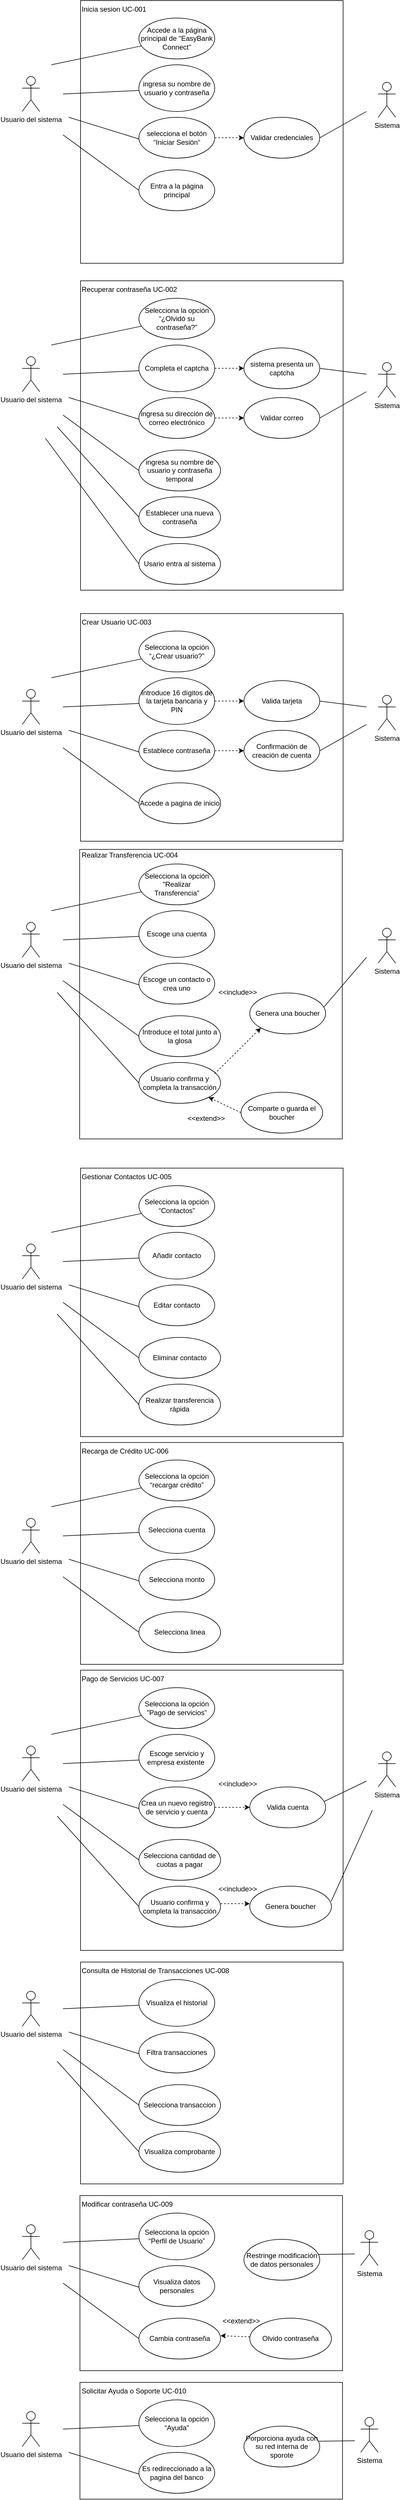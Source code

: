 <mxfile version="22.1.8" type="github">
  <diagram name="Página-1" id="gGJQhlzUZRJhvLzHdn19">
    <mxGraphModel dx="1195" dy="764" grid="1" gridSize="10" guides="1" tooltips="1" connect="1" arrows="1" fold="1" page="1" pageScale="1" pageWidth="827" pageHeight="1169" math="0" shadow="0">
      <root>
        <mxCell id="0" />
        <mxCell id="1" parent="0" />
        <mxCell id="Xmn437RvW-CCdH2j-r-6-222" value="" style="rounded=0;whiteSpace=wrap;html=1;fillColor=none;" vertex="1" parent="1">
          <mxGeometry x="188.5" y="1494" width="450" height="496" as="geometry" />
        </mxCell>
        <mxCell id="Xmn437RvW-CCdH2j-r-6-197" value="" style="rounded=0;whiteSpace=wrap;html=1;fillColor=none;" vertex="1" parent="1">
          <mxGeometry x="189" y="3800" width="450" height="300" as="geometry" />
        </mxCell>
        <mxCell id="Xmn437RvW-CCdH2j-r-6-56" value="" style="rounded=0;whiteSpace=wrap;html=1;fillColor=none;" vertex="1" parent="1">
          <mxGeometry x="190" y="520" width="450" height="530" as="geometry" />
        </mxCell>
        <mxCell id="Xmn437RvW-CCdH2j-r-6-1" value="Usuario del sistema" style="shape=umlActor;verticalLabelPosition=bottom;verticalAlign=top;html=1;outlineConnect=0;" vertex="1" parent="1">
          <mxGeometry x="90" y="170" width="30" height="60" as="geometry" />
        </mxCell>
        <mxCell id="Xmn437RvW-CCdH2j-r-6-2" value="" style="whiteSpace=wrap;html=1;aspect=fixed;fillColor=none;" vertex="1" parent="1">
          <mxGeometry x="190" y="40" width="450" height="450" as="geometry" />
        </mxCell>
        <mxCell id="Xmn437RvW-CCdH2j-r-6-3" value="&lt;div align=&quot;left&quot;&gt;Inicia sesion UC-001&lt;/div&gt;" style="text;html=1;strokeColor=none;fillColor=none;align=left;verticalAlign=middle;whiteSpace=wrap;rounded=0;" vertex="1" parent="1">
          <mxGeometry x="190" y="40" width="150" height="30" as="geometry" />
        </mxCell>
        <mxCell id="Xmn437RvW-CCdH2j-r-6-15" style="rounded=0;orthogonalLoop=1;jettySize=auto;html=1;endArrow=none;endFill=0;" edge="1" parent="1" source="Xmn437RvW-CCdH2j-r-6-6">
          <mxGeometry relative="1" as="geometry">
            <mxPoint x="140" y="150" as="targetPoint" />
          </mxGeometry>
        </mxCell>
        <mxCell id="Xmn437RvW-CCdH2j-r-6-6" value="Accede a la página principal de &quot;EasyBank Connect&quot;" style="ellipse;whiteSpace=wrap;html=1;" vertex="1" parent="1">
          <mxGeometry x="290" y="70" width="130" height="70" as="geometry" />
        </mxCell>
        <mxCell id="Xmn437RvW-CCdH2j-r-6-7" value="ingresa su nombre de usuario y contraseña" style="ellipse;whiteSpace=wrap;html=1;" vertex="1" parent="1">
          <mxGeometry x="290" y="150" width="130" height="80" as="geometry" />
        </mxCell>
        <mxCell id="Xmn437RvW-CCdH2j-r-6-18" style="edgeStyle=orthogonalEdgeStyle;rounded=0;orthogonalLoop=1;jettySize=auto;html=1;entryX=0;entryY=0.5;entryDx=0;entryDy=0;dashed=1;" edge="1" parent="1" source="Xmn437RvW-CCdH2j-r-6-8" target="Xmn437RvW-CCdH2j-r-6-13">
          <mxGeometry relative="1" as="geometry" />
        </mxCell>
        <mxCell id="Xmn437RvW-CCdH2j-r-6-8" value="selecciona el botón “Iniciar Sesión”" style="ellipse;whiteSpace=wrap;html=1;" vertex="1" parent="1">
          <mxGeometry x="290" y="240" width="130" height="70" as="geometry" />
        </mxCell>
        <mxCell id="Xmn437RvW-CCdH2j-r-6-9" value="&lt;div&gt;Sistema&lt;/div&gt;" style="shape=umlActor;verticalLabelPosition=bottom;verticalAlign=top;html=1;outlineConnect=0;" vertex="1" parent="1">
          <mxGeometry x="700" y="180" width="30" height="60" as="geometry" />
        </mxCell>
        <mxCell id="Xmn437RvW-CCdH2j-r-6-19" style="rounded=0;orthogonalLoop=1;jettySize=auto;html=1;exitX=1;exitY=0.5;exitDx=0;exitDy=0;endArrow=none;endFill=0;" edge="1" parent="1" source="Xmn437RvW-CCdH2j-r-6-13">
          <mxGeometry relative="1" as="geometry">
            <mxPoint x="680" y="230" as="targetPoint" />
          </mxGeometry>
        </mxCell>
        <mxCell id="Xmn437RvW-CCdH2j-r-6-13" value="Validar credenciales" style="ellipse;whiteSpace=wrap;html=1;" vertex="1" parent="1">
          <mxGeometry x="470" y="240" width="130" height="70" as="geometry" />
        </mxCell>
        <mxCell id="Xmn437RvW-CCdH2j-r-6-14" value="Entra a la página principal" style="ellipse;whiteSpace=wrap;html=1;" vertex="1" parent="1">
          <mxGeometry x="290" y="330" width="130" height="70" as="geometry" />
        </mxCell>
        <mxCell id="Xmn437RvW-CCdH2j-r-6-16" style="rounded=0;orthogonalLoop=1;jettySize=auto;html=1;endArrow=none;endFill=0;" edge="1" parent="1">
          <mxGeometry relative="1" as="geometry">
            <mxPoint x="160" y="200" as="targetPoint" />
            <mxPoint x="290" y="194" as="sourcePoint" />
          </mxGeometry>
        </mxCell>
        <mxCell id="Xmn437RvW-CCdH2j-r-6-17" style="rounded=0;orthogonalLoop=1;jettySize=auto;html=1;endArrow=none;endFill=0;" edge="1" parent="1">
          <mxGeometry relative="1" as="geometry">
            <mxPoint x="170" y="240" as="targetPoint" />
            <mxPoint x="290" y="277" as="sourcePoint" />
          </mxGeometry>
        </mxCell>
        <mxCell id="Xmn437RvW-CCdH2j-r-6-20" style="rounded=0;orthogonalLoop=1;jettySize=auto;html=1;endArrow=none;endFill=0;exitX=0;exitY=0.5;exitDx=0;exitDy=0;" edge="1" parent="1" source="Xmn437RvW-CCdH2j-r-6-14">
          <mxGeometry relative="1" as="geometry">
            <mxPoint x="160" y="270" as="targetPoint" />
            <mxPoint x="300" y="287" as="sourcePoint" />
          </mxGeometry>
        </mxCell>
        <mxCell id="Xmn437RvW-CCdH2j-r-6-37" value="Usuario del sistema" style="shape=umlActor;verticalLabelPosition=bottom;verticalAlign=top;html=1;outlineConnect=0;" vertex="1" parent="1">
          <mxGeometry x="90" y="650" width="30" height="60" as="geometry" />
        </mxCell>
        <mxCell id="Xmn437RvW-CCdH2j-r-6-39" value="&lt;div align=&quot;left&quot;&gt;Recuperar contraseña UC-002&lt;/div&gt;" style="text;html=1;strokeColor=none;fillColor=none;align=left;verticalAlign=middle;whiteSpace=wrap;rounded=0;" vertex="1" parent="1">
          <mxGeometry x="190" y="520" width="260" height="30" as="geometry" />
        </mxCell>
        <mxCell id="Xmn437RvW-CCdH2j-r-6-40" style="rounded=0;orthogonalLoop=1;jettySize=auto;html=1;endArrow=none;endFill=0;" edge="1" parent="1" source="Xmn437RvW-CCdH2j-r-6-41">
          <mxGeometry relative="1" as="geometry">
            <mxPoint x="140" y="630" as="targetPoint" />
          </mxGeometry>
        </mxCell>
        <mxCell id="Xmn437RvW-CCdH2j-r-6-41" value="Selecciona la opción “¿Olvidó su contraseña?”" style="ellipse;whiteSpace=wrap;html=1;" vertex="1" parent="1">
          <mxGeometry x="290" y="550" width="130" height="70" as="geometry" />
        </mxCell>
        <mxCell id="Xmn437RvW-CCdH2j-r-6-42" value="Completa el captcha" style="ellipse;whiteSpace=wrap;html=1;" vertex="1" parent="1">
          <mxGeometry x="290" y="630" width="130" height="80" as="geometry" />
        </mxCell>
        <mxCell id="Xmn437RvW-CCdH2j-r-6-43" style="edgeStyle=orthogonalEdgeStyle;rounded=0;orthogonalLoop=1;jettySize=auto;html=1;entryX=0;entryY=0.5;entryDx=0;entryDy=0;dashed=1;" edge="1" parent="1" source="Xmn437RvW-CCdH2j-r-6-44" target="Xmn437RvW-CCdH2j-r-6-47">
          <mxGeometry relative="1" as="geometry" />
        </mxCell>
        <mxCell id="Xmn437RvW-CCdH2j-r-6-44" value="ingresa su dirección de correo electrónico" style="ellipse;whiteSpace=wrap;html=1;" vertex="1" parent="1">
          <mxGeometry x="290" y="720" width="130" height="70" as="geometry" />
        </mxCell>
        <mxCell id="Xmn437RvW-CCdH2j-r-6-45" value="&lt;div&gt;Sistema&lt;/div&gt;" style="shape=umlActor;verticalLabelPosition=bottom;verticalAlign=top;html=1;outlineConnect=0;" vertex="1" parent="1">
          <mxGeometry x="700" y="660" width="30" height="60" as="geometry" />
        </mxCell>
        <mxCell id="Xmn437RvW-CCdH2j-r-6-46" style="rounded=0;orthogonalLoop=1;jettySize=auto;html=1;exitX=1;exitY=0.5;exitDx=0;exitDy=0;endArrow=none;endFill=0;" edge="1" parent="1" source="Xmn437RvW-CCdH2j-r-6-47">
          <mxGeometry relative="1" as="geometry">
            <mxPoint x="680" y="710" as="targetPoint" />
          </mxGeometry>
        </mxCell>
        <mxCell id="Xmn437RvW-CCdH2j-r-6-47" value="Validar correo" style="ellipse;whiteSpace=wrap;html=1;" vertex="1" parent="1">
          <mxGeometry x="470" y="720" width="130" height="70" as="geometry" />
        </mxCell>
        <mxCell id="Xmn437RvW-CCdH2j-r-6-48" value=" ingresa su nombre de usuario y contraseña temporal" style="ellipse;whiteSpace=wrap;html=1;" vertex="1" parent="1">
          <mxGeometry x="290" y="810" width="140" height="70" as="geometry" />
        </mxCell>
        <mxCell id="Xmn437RvW-CCdH2j-r-6-49" style="rounded=0;orthogonalLoop=1;jettySize=auto;html=1;endArrow=none;endFill=0;" edge="1" parent="1">
          <mxGeometry relative="1" as="geometry">
            <mxPoint x="160" y="680" as="targetPoint" />
            <mxPoint x="290" y="674" as="sourcePoint" />
          </mxGeometry>
        </mxCell>
        <mxCell id="Xmn437RvW-CCdH2j-r-6-50" style="rounded=0;orthogonalLoop=1;jettySize=auto;html=1;endArrow=none;endFill=0;" edge="1" parent="1">
          <mxGeometry relative="1" as="geometry">
            <mxPoint x="170" y="720" as="targetPoint" />
            <mxPoint x="290" y="757" as="sourcePoint" />
          </mxGeometry>
        </mxCell>
        <mxCell id="Xmn437RvW-CCdH2j-r-6-51" style="rounded=0;orthogonalLoop=1;jettySize=auto;html=1;endArrow=none;endFill=0;exitX=0;exitY=0.5;exitDx=0;exitDy=0;" edge="1" parent="1" source="Xmn437RvW-CCdH2j-r-6-48">
          <mxGeometry relative="1" as="geometry">
            <mxPoint x="160" y="750" as="targetPoint" />
            <mxPoint x="300" y="767" as="sourcePoint" />
          </mxGeometry>
        </mxCell>
        <mxCell id="Xmn437RvW-CCdH2j-r-6-52" value="sistema presenta un captcha" style="ellipse;whiteSpace=wrap;html=1;" vertex="1" parent="1">
          <mxGeometry x="470" y="635" width="130" height="70" as="geometry" />
        </mxCell>
        <mxCell id="Xmn437RvW-CCdH2j-r-6-54" style="edgeStyle=orthogonalEdgeStyle;rounded=0;orthogonalLoop=1;jettySize=auto;html=1;entryX=0;entryY=0.5;entryDx=0;entryDy=0;dashed=1;" edge="1" parent="1">
          <mxGeometry relative="1" as="geometry">
            <mxPoint x="420" y="669.83" as="sourcePoint" />
            <mxPoint x="470" y="669.83" as="targetPoint" />
          </mxGeometry>
        </mxCell>
        <mxCell id="Xmn437RvW-CCdH2j-r-6-55" value="Establecer una nueva contraseña" style="ellipse;whiteSpace=wrap;html=1;" vertex="1" parent="1">
          <mxGeometry x="290" y="890" width="140" height="70" as="geometry" />
        </mxCell>
        <mxCell id="Xmn437RvW-CCdH2j-r-6-57" value="Usario entra al sistema" style="ellipse;whiteSpace=wrap;html=1;" vertex="1" parent="1">
          <mxGeometry x="290" y="970" width="140" height="70" as="geometry" />
        </mxCell>
        <mxCell id="Xmn437RvW-CCdH2j-r-6-58" style="rounded=0;orthogonalLoop=1;jettySize=auto;html=1;endArrow=none;endFill=0;exitX=0;exitY=0.5;exitDx=0;exitDy=0;" edge="1" parent="1">
          <mxGeometry relative="1" as="geometry">
            <mxPoint x="150" y="770" as="targetPoint" />
            <mxPoint x="290" y="925" as="sourcePoint" />
          </mxGeometry>
        </mxCell>
        <mxCell id="Xmn437RvW-CCdH2j-r-6-60" style="rounded=0;orthogonalLoop=1;jettySize=auto;html=1;endArrow=none;endFill=0;exitX=0;exitY=0.5;exitDx=0;exitDy=0;" edge="1" parent="1">
          <mxGeometry relative="1" as="geometry">
            <mxPoint x="130" y="790" as="targetPoint" />
            <mxPoint x="290" y="1005" as="sourcePoint" />
          </mxGeometry>
        </mxCell>
        <mxCell id="Xmn437RvW-CCdH2j-r-6-61" style="rounded=0;orthogonalLoop=1;jettySize=auto;html=1;exitX=1;exitY=0.5;exitDx=0;exitDy=0;endArrow=none;endFill=0;" edge="1" parent="1" source="Xmn437RvW-CCdH2j-r-6-52">
          <mxGeometry relative="1" as="geometry">
            <mxPoint x="680" y="680" as="targetPoint" />
            <mxPoint x="600" y="725" as="sourcePoint" />
          </mxGeometry>
        </mxCell>
        <mxCell id="Xmn437RvW-CCdH2j-r-6-62" value="" style="rounded=0;whiteSpace=wrap;html=1;fillColor=none;" vertex="1" parent="1">
          <mxGeometry x="190" y="1090" width="450" height="390" as="geometry" />
        </mxCell>
        <mxCell id="Xmn437RvW-CCdH2j-r-6-63" value="Usuario del sistema" style="shape=umlActor;verticalLabelPosition=bottom;verticalAlign=top;html=1;outlineConnect=0;" vertex="1" parent="1">
          <mxGeometry x="90" y="1220" width="30" height="60" as="geometry" />
        </mxCell>
        <mxCell id="Xmn437RvW-CCdH2j-r-6-64" value="&lt;div align=&quot;left&quot;&gt;Crear Usuario UC-003&lt;/div&gt;" style="text;html=1;strokeColor=none;fillColor=none;align=left;verticalAlign=middle;whiteSpace=wrap;rounded=0;" vertex="1" parent="1">
          <mxGeometry x="190" y="1090" width="260" height="30" as="geometry" />
        </mxCell>
        <mxCell id="Xmn437RvW-CCdH2j-r-6-65" style="rounded=0;orthogonalLoop=1;jettySize=auto;html=1;endArrow=none;endFill=0;" edge="1" source="Xmn437RvW-CCdH2j-r-6-66" parent="1">
          <mxGeometry relative="1" as="geometry">
            <mxPoint x="140" y="1200" as="targetPoint" />
          </mxGeometry>
        </mxCell>
        <mxCell id="Xmn437RvW-CCdH2j-r-6-66" value="Selecciona la opción “¿Crear usuario?”" style="ellipse;whiteSpace=wrap;html=1;" vertex="1" parent="1">
          <mxGeometry x="290" y="1120" width="130" height="70" as="geometry" />
        </mxCell>
        <mxCell id="Xmn437RvW-CCdH2j-r-6-67" value="&lt;div&gt;Introduce 16 dígitos de la tarjeta bancaria y PIN&lt;br&gt;&lt;/div&gt;" style="ellipse;whiteSpace=wrap;html=1;" vertex="1" parent="1">
          <mxGeometry x="290" y="1200" width="130" height="80" as="geometry" />
        </mxCell>
        <mxCell id="Xmn437RvW-CCdH2j-r-6-68" style="edgeStyle=orthogonalEdgeStyle;rounded=0;orthogonalLoop=1;jettySize=auto;html=1;entryX=0;entryY=0.5;entryDx=0;entryDy=0;dashed=1;" edge="1" source="Xmn437RvW-CCdH2j-r-6-69" target="Xmn437RvW-CCdH2j-r-6-72" parent="1">
          <mxGeometry relative="1" as="geometry" />
        </mxCell>
        <mxCell id="Xmn437RvW-CCdH2j-r-6-69" value="Establece contraseña" style="ellipse;whiteSpace=wrap;html=1;" vertex="1" parent="1">
          <mxGeometry x="290" y="1290" width="130" height="70" as="geometry" />
        </mxCell>
        <mxCell id="Xmn437RvW-CCdH2j-r-6-70" value="&lt;div&gt;Sistema&lt;/div&gt;" style="shape=umlActor;verticalLabelPosition=bottom;verticalAlign=top;html=1;outlineConnect=0;" vertex="1" parent="1">
          <mxGeometry x="700" y="1230" width="30" height="60" as="geometry" />
        </mxCell>
        <mxCell id="Xmn437RvW-CCdH2j-r-6-71" style="rounded=0;orthogonalLoop=1;jettySize=auto;html=1;exitX=1;exitY=0.5;exitDx=0;exitDy=0;endArrow=none;endFill=0;" edge="1" source="Xmn437RvW-CCdH2j-r-6-72" parent="1">
          <mxGeometry relative="1" as="geometry">
            <mxPoint x="680" y="1280" as="targetPoint" />
          </mxGeometry>
        </mxCell>
        <mxCell id="Xmn437RvW-CCdH2j-r-6-72" value="Confirmación de creación de cuenta" style="ellipse;whiteSpace=wrap;html=1;" vertex="1" parent="1">
          <mxGeometry x="470" y="1290" width="130" height="70" as="geometry" />
        </mxCell>
        <mxCell id="Xmn437RvW-CCdH2j-r-6-73" value="Accede a pagina de inicio" style="ellipse;whiteSpace=wrap;html=1;" vertex="1" parent="1">
          <mxGeometry x="290" y="1380" width="140" height="70" as="geometry" />
        </mxCell>
        <mxCell id="Xmn437RvW-CCdH2j-r-6-74" style="rounded=0;orthogonalLoop=1;jettySize=auto;html=1;endArrow=none;endFill=0;" edge="1" parent="1">
          <mxGeometry relative="1" as="geometry">
            <mxPoint x="160" y="1250" as="targetPoint" />
            <mxPoint x="290" y="1244" as="sourcePoint" />
          </mxGeometry>
        </mxCell>
        <mxCell id="Xmn437RvW-CCdH2j-r-6-75" style="rounded=0;orthogonalLoop=1;jettySize=auto;html=1;endArrow=none;endFill=0;" edge="1" parent="1">
          <mxGeometry relative="1" as="geometry">
            <mxPoint x="170" y="1290" as="targetPoint" />
            <mxPoint x="290" y="1327" as="sourcePoint" />
          </mxGeometry>
        </mxCell>
        <mxCell id="Xmn437RvW-CCdH2j-r-6-76" style="rounded=0;orthogonalLoop=1;jettySize=auto;html=1;endArrow=none;endFill=0;exitX=0;exitY=0.5;exitDx=0;exitDy=0;" edge="1" source="Xmn437RvW-CCdH2j-r-6-73" parent="1">
          <mxGeometry relative="1" as="geometry">
            <mxPoint x="160" y="1320" as="targetPoint" />
            <mxPoint x="300" y="1337" as="sourcePoint" />
          </mxGeometry>
        </mxCell>
        <mxCell id="Xmn437RvW-CCdH2j-r-6-77" value="Valida tarjeta" style="ellipse;whiteSpace=wrap;html=1;" vertex="1" parent="1">
          <mxGeometry x="470" y="1205" width="130" height="70" as="geometry" />
        </mxCell>
        <mxCell id="Xmn437RvW-CCdH2j-r-6-78" style="edgeStyle=orthogonalEdgeStyle;rounded=0;orthogonalLoop=1;jettySize=auto;html=1;entryX=0;entryY=0.5;entryDx=0;entryDy=0;dashed=1;" edge="1" parent="1">
          <mxGeometry relative="1" as="geometry">
            <mxPoint x="420" y="1239.83" as="sourcePoint" />
            <mxPoint x="470" y="1239.83" as="targetPoint" />
          </mxGeometry>
        </mxCell>
        <mxCell id="Xmn437RvW-CCdH2j-r-6-83" style="rounded=0;orthogonalLoop=1;jettySize=auto;html=1;exitX=1;exitY=0.5;exitDx=0;exitDy=0;endArrow=none;endFill=0;" edge="1" source="Xmn437RvW-CCdH2j-r-6-77" parent="1">
          <mxGeometry relative="1" as="geometry">
            <mxPoint x="680" y="1250" as="targetPoint" />
            <mxPoint x="600" y="1295" as="sourcePoint" />
          </mxGeometry>
        </mxCell>
        <mxCell id="Xmn437RvW-CCdH2j-r-6-85" value="Usuario del sistema" style="shape=umlActor;verticalLabelPosition=bottom;verticalAlign=top;html=1;outlineConnect=0;" vertex="1" parent="1">
          <mxGeometry x="90" y="1619" width="30" height="60" as="geometry" />
        </mxCell>
        <mxCell id="Xmn437RvW-CCdH2j-r-6-86" value="&lt;div align=&quot;left&quot;&gt;Realizar Transferencia UC-004&lt;/div&gt;" style="text;html=1;strokeColor=none;fillColor=none;align=left;verticalAlign=middle;whiteSpace=wrap;rounded=0;" vertex="1" parent="1">
          <mxGeometry x="190" y="1489" width="260" height="30" as="geometry" />
        </mxCell>
        <mxCell id="Xmn437RvW-CCdH2j-r-6-87" style="rounded=0;orthogonalLoop=1;jettySize=auto;html=1;endArrow=none;endFill=0;" edge="1" source="Xmn437RvW-CCdH2j-r-6-88" parent="1">
          <mxGeometry relative="1" as="geometry">
            <mxPoint x="140" y="1599" as="targetPoint" />
          </mxGeometry>
        </mxCell>
        <mxCell id="Xmn437RvW-CCdH2j-r-6-88" value="Selecciona la opción &quot;Realizar Transferencia”" style="ellipse;whiteSpace=wrap;html=1;" vertex="1" parent="1">
          <mxGeometry x="290" y="1519" width="130" height="70" as="geometry" />
        </mxCell>
        <mxCell id="Xmn437RvW-CCdH2j-r-6-89" value="Escoge una cuenta" style="ellipse;whiteSpace=wrap;html=1;" vertex="1" parent="1">
          <mxGeometry x="290" y="1599" width="130" height="80" as="geometry" />
        </mxCell>
        <mxCell id="Xmn437RvW-CCdH2j-r-6-91" value="Escoge un contacto o crea uno " style="ellipse;whiteSpace=wrap;html=1;" vertex="1" parent="1">
          <mxGeometry x="290" y="1689" width="130" height="70" as="geometry" />
        </mxCell>
        <mxCell id="Xmn437RvW-CCdH2j-r-6-92" value="&lt;div&gt;Sistema&lt;/div&gt;" style="shape=umlActor;verticalLabelPosition=bottom;verticalAlign=top;html=1;outlineConnect=0;" vertex="1" parent="1">
          <mxGeometry x="700" y="1629" width="30" height="60" as="geometry" />
        </mxCell>
        <mxCell id="Xmn437RvW-CCdH2j-r-6-93" style="rounded=0;orthogonalLoop=1;jettySize=auto;html=1;exitX=0.965;exitY=0.37;exitDx=0;exitDy=0;endArrow=none;endFill=0;exitPerimeter=0;" edge="1" source="Xmn437RvW-CCdH2j-r-6-106" parent="1">
          <mxGeometry relative="1" as="geometry">
            <mxPoint x="680" y="1679" as="targetPoint" />
            <mxPoint x="600" y="1724" as="sourcePoint" />
          </mxGeometry>
        </mxCell>
        <mxCell id="Xmn437RvW-CCdH2j-r-6-95" value="Introduce el total junto a la glosa" style="ellipse;whiteSpace=wrap;html=1;" vertex="1" parent="1">
          <mxGeometry x="290" y="1779" width="140" height="70" as="geometry" />
        </mxCell>
        <mxCell id="Xmn437RvW-CCdH2j-r-6-96" style="rounded=0;orthogonalLoop=1;jettySize=auto;html=1;endArrow=none;endFill=0;" edge="1" parent="1">
          <mxGeometry relative="1" as="geometry">
            <mxPoint x="160" y="1649" as="targetPoint" />
            <mxPoint x="290" y="1643" as="sourcePoint" />
          </mxGeometry>
        </mxCell>
        <mxCell id="Xmn437RvW-CCdH2j-r-6-97" style="rounded=0;orthogonalLoop=1;jettySize=auto;html=1;endArrow=none;endFill=0;" edge="1" parent="1">
          <mxGeometry relative="1" as="geometry">
            <mxPoint x="170" y="1689" as="targetPoint" />
            <mxPoint x="290" y="1726" as="sourcePoint" />
          </mxGeometry>
        </mxCell>
        <mxCell id="Xmn437RvW-CCdH2j-r-6-98" style="rounded=0;orthogonalLoop=1;jettySize=auto;html=1;endArrow=none;endFill=0;exitX=0;exitY=0.5;exitDx=0;exitDy=0;" edge="1" source="Xmn437RvW-CCdH2j-r-6-95" parent="1">
          <mxGeometry relative="1" as="geometry">
            <mxPoint x="160" y="1719" as="targetPoint" />
            <mxPoint x="300" y="1736" as="sourcePoint" />
          </mxGeometry>
        </mxCell>
        <mxCell id="Xmn437RvW-CCdH2j-r-6-101" value="Usuario confirma y completa la transacción" style="ellipse;whiteSpace=wrap;html=1;" vertex="1" parent="1">
          <mxGeometry x="290" y="1859" width="140" height="70" as="geometry" />
        </mxCell>
        <mxCell id="Xmn437RvW-CCdH2j-r-6-102" style="rounded=0;orthogonalLoop=1;jettySize=auto;html=1;endArrow=none;endFill=0;exitX=0;exitY=0.5;exitDx=0;exitDy=0;" edge="1" parent="1">
          <mxGeometry relative="1" as="geometry">
            <mxPoint x="150" y="1739" as="targetPoint" />
            <mxPoint x="290" y="1894" as="sourcePoint" />
          </mxGeometry>
        </mxCell>
        <mxCell id="Xmn437RvW-CCdH2j-r-6-105" value="Comparte o guarda el boucher" style="ellipse;whiteSpace=wrap;html=1;" vertex="1" parent="1">
          <mxGeometry x="465" y="1910" width="140" height="70" as="geometry" />
        </mxCell>
        <mxCell id="Xmn437RvW-CCdH2j-r-6-106" value="Genera una boucher" style="ellipse;whiteSpace=wrap;html=1;" vertex="1" parent="1">
          <mxGeometry x="480" y="1740" width="130" height="70" as="geometry" />
        </mxCell>
        <mxCell id="Xmn437RvW-CCdH2j-r-6-107" style="rounded=0;orthogonalLoop=1;jettySize=auto;html=1;entryX=0;entryY=1;entryDx=0;entryDy=0;dashed=1;exitX=0.928;exitY=0.276;exitDx=0;exitDy=0;exitPerimeter=0;" edge="1" parent="1" source="Xmn437RvW-CCdH2j-r-6-101" target="Xmn437RvW-CCdH2j-r-6-106">
          <mxGeometry relative="1" as="geometry">
            <mxPoint x="460" y="1575" as="sourcePoint" />
            <mxPoint x="510" y="1575" as="targetPoint" />
          </mxGeometry>
        </mxCell>
        <mxCell id="Xmn437RvW-CCdH2j-r-6-109" style="rounded=0;orthogonalLoop=1;jettySize=auto;html=1;dashed=1;exitX=0;exitY=0.5;exitDx=0;exitDy=0;entryX=1;entryY=1;entryDx=0;entryDy=0;" edge="1" parent="1" source="Xmn437RvW-CCdH2j-r-6-105" target="Xmn437RvW-CCdH2j-r-6-101">
          <mxGeometry relative="1" as="geometry">
            <mxPoint x="430" y="1938" as="sourcePoint" />
            <mxPoint x="435.685" y="2079" as="targetPoint" />
          </mxGeometry>
        </mxCell>
        <mxCell id="Xmn437RvW-CCdH2j-r-6-111" value="" style="rounded=0;whiteSpace=wrap;html=1;fillColor=none;" vertex="1" parent="1">
          <mxGeometry x="190" y="2040" width="450" height="460" as="geometry" />
        </mxCell>
        <mxCell id="Xmn437RvW-CCdH2j-r-6-112" value="Usuario del sistema" style="shape=umlActor;verticalLabelPosition=bottom;verticalAlign=top;html=1;outlineConnect=0;" vertex="1" parent="1">
          <mxGeometry x="90" y="2170" width="30" height="60" as="geometry" />
        </mxCell>
        <mxCell id="Xmn437RvW-CCdH2j-r-6-113" value="Gestionar Contactos UC-005" style="text;html=1;strokeColor=none;fillColor=none;align=left;verticalAlign=middle;whiteSpace=wrap;rounded=0;" vertex="1" parent="1">
          <mxGeometry x="190" y="2040" width="260" height="30" as="geometry" />
        </mxCell>
        <mxCell id="Xmn437RvW-CCdH2j-r-6-114" style="rounded=0;orthogonalLoop=1;jettySize=auto;html=1;endArrow=none;endFill=0;" edge="1" parent="1" source="Xmn437RvW-CCdH2j-r-6-115">
          <mxGeometry relative="1" as="geometry">
            <mxPoint x="140" y="2150" as="targetPoint" />
          </mxGeometry>
        </mxCell>
        <mxCell id="Xmn437RvW-CCdH2j-r-6-115" value="Selecciona la opción “Contactos”" style="ellipse;whiteSpace=wrap;html=1;" vertex="1" parent="1">
          <mxGeometry x="290" y="2070" width="130" height="70" as="geometry" />
        </mxCell>
        <mxCell id="Xmn437RvW-CCdH2j-r-6-116" value="Añadir contacto" style="ellipse;whiteSpace=wrap;html=1;" vertex="1" parent="1">
          <mxGeometry x="290" y="2150" width="130" height="80" as="geometry" />
        </mxCell>
        <mxCell id="Xmn437RvW-CCdH2j-r-6-118" value="Editar contacto" style="ellipse;whiteSpace=wrap;html=1;" vertex="1" parent="1">
          <mxGeometry x="290" y="2240" width="130" height="70" as="geometry" />
        </mxCell>
        <mxCell id="Xmn437RvW-CCdH2j-r-6-122" value="Eliminar contacto" style="ellipse;whiteSpace=wrap;html=1;" vertex="1" parent="1">
          <mxGeometry x="290" y="2330" width="140" height="70" as="geometry" />
        </mxCell>
        <mxCell id="Xmn437RvW-CCdH2j-r-6-123" style="rounded=0;orthogonalLoop=1;jettySize=auto;html=1;endArrow=none;endFill=0;" edge="1" parent="1">
          <mxGeometry relative="1" as="geometry">
            <mxPoint x="160" y="2200" as="targetPoint" />
            <mxPoint x="290" y="2194" as="sourcePoint" />
          </mxGeometry>
        </mxCell>
        <mxCell id="Xmn437RvW-CCdH2j-r-6-124" style="rounded=0;orthogonalLoop=1;jettySize=auto;html=1;endArrow=none;endFill=0;" edge="1" parent="1">
          <mxGeometry relative="1" as="geometry">
            <mxPoint x="170" y="2240" as="targetPoint" />
            <mxPoint x="290" y="2277" as="sourcePoint" />
          </mxGeometry>
        </mxCell>
        <mxCell id="Xmn437RvW-CCdH2j-r-6-125" style="rounded=0;orthogonalLoop=1;jettySize=auto;html=1;endArrow=none;endFill=0;exitX=0;exitY=0.5;exitDx=0;exitDy=0;" edge="1" parent="1" source="Xmn437RvW-CCdH2j-r-6-122">
          <mxGeometry relative="1" as="geometry">
            <mxPoint x="160" y="2270" as="targetPoint" />
            <mxPoint x="300" y="2287" as="sourcePoint" />
          </mxGeometry>
        </mxCell>
        <mxCell id="Xmn437RvW-CCdH2j-r-6-128" value="Realizar transferencia rápida" style="ellipse;whiteSpace=wrap;html=1;" vertex="1" parent="1">
          <mxGeometry x="290" y="2410" width="140" height="70" as="geometry" />
        </mxCell>
        <mxCell id="Xmn437RvW-CCdH2j-r-6-130" style="rounded=0;orthogonalLoop=1;jettySize=auto;html=1;endArrow=none;endFill=0;exitX=0;exitY=0.5;exitDx=0;exitDy=0;" edge="1" parent="1">
          <mxGeometry relative="1" as="geometry">
            <mxPoint x="150" y="2290" as="targetPoint" />
            <mxPoint x="290" y="2445" as="sourcePoint" />
          </mxGeometry>
        </mxCell>
        <mxCell id="Xmn437RvW-CCdH2j-r-6-134" value="" style="rounded=0;whiteSpace=wrap;html=1;fillColor=none;" vertex="1" parent="1">
          <mxGeometry x="190" y="2510" width="450" height="380" as="geometry" />
        </mxCell>
        <mxCell id="Xmn437RvW-CCdH2j-r-6-135" value="Usuario del sistema" style="shape=umlActor;verticalLabelPosition=bottom;verticalAlign=top;html=1;outlineConnect=0;" vertex="1" parent="1">
          <mxGeometry x="90" y="2640" width="30" height="60" as="geometry" />
        </mxCell>
        <mxCell id="Xmn437RvW-CCdH2j-r-6-136" value="&lt;div align=&quot;left&quot;&gt;Recarga de Crédito UC-006&lt;/div&gt;" style="text;html=1;strokeColor=none;fillColor=none;align=left;verticalAlign=middle;whiteSpace=wrap;rounded=0;" vertex="1" parent="1">
          <mxGeometry x="190" y="2510" width="260" height="30" as="geometry" />
        </mxCell>
        <mxCell id="Xmn437RvW-CCdH2j-r-6-137" style="rounded=0;orthogonalLoop=1;jettySize=auto;html=1;endArrow=none;endFill=0;" edge="1" parent="1" source="Xmn437RvW-CCdH2j-r-6-138">
          <mxGeometry relative="1" as="geometry">
            <mxPoint x="140" y="2620" as="targetPoint" />
          </mxGeometry>
        </mxCell>
        <mxCell id="Xmn437RvW-CCdH2j-r-6-138" value="Selecciona la opción “recargar crédito”" style="ellipse;whiteSpace=wrap;html=1;" vertex="1" parent="1">
          <mxGeometry x="290" y="2540" width="130" height="70" as="geometry" />
        </mxCell>
        <mxCell id="Xmn437RvW-CCdH2j-r-6-139" value="Selecciona cuenta" style="ellipse;whiteSpace=wrap;html=1;" vertex="1" parent="1">
          <mxGeometry x="290" y="2620" width="130" height="80" as="geometry" />
        </mxCell>
        <mxCell id="Xmn437RvW-CCdH2j-r-6-141" value="Selecciona monto" style="ellipse;whiteSpace=wrap;html=1;" vertex="1" parent="1">
          <mxGeometry x="290" y="2710" width="130" height="70" as="geometry" />
        </mxCell>
        <mxCell id="Xmn437RvW-CCdH2j-r-6-145" value="Selecciona linea" style="ellipse;whiteSpace=wrap;html=1;" vertex="1" parent="1">
          <mxGeometry x="290" y="2800" width="140" height="70" as="geometry" />
        </mxCell>
        <mxCell id="Xmn437RvW-CCdH2j-r-6-146" style="rounded=0;orthogonalLoop=1;jettySize=auto;html=1;endArrow=none;endFill=0;" edge="1" parent="1">
          <mxGeometry relative="1" as="geometry">
            <mxPoint x="160" y="2670" as="targetPoint" />
            <mxPoint x="290" y="2664" as="sourcePoint" />
          </mxGeometry>
        </mxCell>
        <mxCell id="Xmn437RvW-CCdH2j-r-6-147" style="rounded=0;orthogonalLoop=1;jettySize=auto;html=1;endArrow=none;endFill=0;" edge="1" parent="1">
          <mxGeometry relative="1" as="geometry">
            <mxPoint x="170" y="2710" as="targetPoint" />
            <mxPoint x="290" y="2747" as="sourcePoint" />
          </mxGeometry>
        </mxCell>
        <mxCell id="Xmn437RvW-CCdH2j-r-6-148" style="rounded=0;orthogonalLoop=1;jettySize=auto;html=1;endArrow=none;endFill=0;exitX=0;exitY=0.5;exitDx=0;exitDy=0;" edge="1" parent="1" source="Xmn437RvW-CCdH2j-r-6-145">
          <mxGeometry relative="1" as="geometry">
            <mxPoint x="160" y="2740" as="targetPoint" />
            <mxPoint x="300" y="2757" as="sourcePoint" />
          </mxGeometry>
        </mxCell>
        <mxCell id="Xmn437RvW-CCdH2j-r-6-156" value="" style="rounded=0;whiteSpace=wrap;html=1;fillColor=none;" vertex="1" parent="1">
          <mxGeometry x="190" y="2900" width="450" height="480" as="geometry" />
        </mxCell>
        <mxCell id="Xmn437RvW-CCdH2j-r-6-157" value="Usuario del sistema" style="shape=umlActor;verticalLabelPosition=bottom;verticalAlign=top;html=1;outlineConnect=0;" vertex="1" parent="1">
          <mxGeometry x="90" y="3030" width="30" height="60" as="geometry" />
        </mxCell>
        <mxCell id="Xmn437RvW-CCdH2j-r-6-158" value="&lt;div align=&quot;left&quot;&gt;Pago de Servicios UC-007&lt;/div&gt;" style="text;html=1;strokeColor=none;fillColor=none;align=left;verticalAlign=middle;whiteSpace=wrap;rounded=0;" vertex="1" parent="1">
          <mxGeometry x="190" y="2900" width="260" height="30" as="geometry" />
        </mxCell>
        <mxCell id="Xmn437RvW-CCdH2j-r-6-159" style="rounded=0;orthogonalLoop=1;jettySize=auto;html=1;endArrow=none;endFill=0;" edge="1" source="Xmn437RvW-CCdH2j-r-6-160" parent="1">
          <mxGeometry relative="1" as="geometry">
            <mxPoint x="140" y="3010" as="targetPoint" />
          </mxGeometry>
        </mxCell>
        <mxCell id="Xmn437RvW-CCdH2j-r-6-160" value="Selecciona la opción &quot;Pago de servicios”" style="ellipse;whiteSpace=wrap;html=1;" vertex="1" parent="1">
          <mxGeometry x="290" y="2930" width="130" height="70" as="geometry" />
        </mxCell>
        <mxCell id="Xmn437RvW-CCdH2j-r-6-161" value="Escoge servicio y empresa existente&amp;nbsp; " style="ellipse;whiteSpace=wrap;html=1;" vertex="1" parent="1">
          <mxGeometry x="290" y="3010" width="130" height="80" as="geometry" />
        </mxCell>
        <mxCell id="Xmn437RvW-CCdH2j-r-6-162" value="Crea un nuevo registro de servicio y cuenta" style="ellipse;whiteSpace=wrap;html=1;" vertex="1" parent="1">
          <mxGeometry x="290" y="3100" width="130" height="70" as="geometry" />
        </mxCell>
        <mxCell id="Xmn437RvW-CCdH2j-r-6-163" value="&lt;div&gt;Sistema&lt;/div&gt;" style="shape=umlActor;verticalLabelPosition=bottom;verticalAlign=top;html=1;outlineConnect=0;" vertex="1" parent="1">
          <mxGeometry x="700" y="3040" width="30" height="60" as="geometry" />
        </mxCell>
        <mxCell id="Xmn437RvW-CCdH2j-r-6-164" style="rounded=0;orthogonalLoop=1;jettySize=auto;html=1;exitX=0.965;exitY=0.37;exitDx=0;exitDy=0;endArrow=none;endFill=0;exitPerimeter=0;" edge="1" source="Xmn437RvW-CCdH2j-r-6-172" parent="1">
          <mxGeometry relative="1" as="geometry">
            <mxPoint x="680" y="3090" as="targetPoint" />
            <mxPoint x="600" y="3135" as="sourcePoint" />
          </mxGeometry>
        </mxCell>
        <mxCell id="Xmn437RvW-CCdH2j-r-6-165" value="Selecciona cantidad de cuotas a pagar" style="ellipse;whiteSpace=wrap;html=1;" vertex="1" parent="1">
          <mxGeometry x="290" y="3190" width="140" height="70" as="geometry" />
        </mxCell>
        <mxCell id="Xmn437RvW-CCdH2j-r-6-166" style="rounded=0;orthogonalLoop=1;jettySize=auto;html=1;endArrow=none;endFill=0;" edge="1" parent="1">
          <mxGeometry relative="1" as="geometry">
            <mxPoint x="160" y="3060" as="targetPoint" />
            <mxPoint x="290" y="3054" as="sourcePoint" />
          </mxGeometry>
        </mxCell>
        <mxCell id="Xmn437RvW-CCdH2j-r-6-167" style="rounded=0;orthogonalLoop=1;jettySize=auto;html=1;endArrow=none;endFill=0;" edge="1" parent="1">
          <mxGeometry relative="1" as="geometry">
            <mxPoint x="170" y="3100" as="targetPoint" />
            <mxPoint x="290" y="3137" as="sourcePoint" />
          </mxGeometry>
        </mxCell>
        <mxCell id="Xmn437RvW-CCdH2j-r-6-168" style="rounded=0;orthogonalLoop=1;jettySize=auto;html=1;endArrow=none;endFill=0;exitX=0;exitY=0.5;exitDx=0;exitDy=0;" edge="1" source="Xmn437RvW-CCdH2j-r-6-165" parent="1">
          <mxGeometry relative="1" as="geometry">
            <mxPoint x="160" y="3130" as="targetPoint" />
            <mxPoint x="300" y="3147" as="sourcePoint" />
          </mxGeometry>
        </mxCell>
        <mxCell id="Xmn437RvW-CCdH2j-r-6-169" value="Usuario confirma y completa la transacción" style="ellipse;whiteSpace=wrap;html=1;" vertex="1" parent="1">
          <mxGeometry x="290" y="3270" width="140" height="70" as="geometry" />
        </mxCell>
        <mxCell id="Xmn437RvW-CCdH2j-r-6-170" style="rounded=0;orthogonalLoop=1;jettySize=auto;html=1;endArrow=none;endFill=0;exitX=0;exitY=0.5;exitDx=0;exitDy=0;" edge="1" parent="1">
          <mxGeometry relative="1" as="geometry">
            <mxPoint x="150" y="3150" as="targetPoint" />
            <mxPoint x="290" y="3305" as="sourcePoint" />
          </mxGeometry>
        </mxCell>
        <mxCell id="Xmn437RvW-CCdH2j-r-6-171" value="Genera boucher" style="ellipse;whiteSpace=wrap;html=1;" vertex="1" parent="1">
          <mxGeometry x="480" y="3270" width="140" height="70" as="geometry" />
        </mxCell>
        <mxCell id="Xmn437RvW-CCdH2j-r-6-172" value="Valida cuenta" style="ellipse;whiteSpace=wrap;html=1;" vertex="1" parent="1">
          <mxGeometry x="480" y="3100" width="130" height="70" as="geometry" />
        </mxCell>
        <mxCell id="Xmn437RvW-CCdH2j-r-6-173" style="rounded=0;orthogonalLoop=1;jettySize=auto;html=1;entryX=0;entryY=0.5;entryDx=0;entryDy=0;dashed=1;exitX=1;exitY=0.5;exitDx=0;exitDy=0;" edge="1" source="Xmn437RvW-CCdH2j-r-6-162" target="Xmn437RvW-CCdH2j-r-6-172" parent="1">
          <mxGeometry relative="1" as="geometry">
            <mxPoint x="460" y="2986" as="sourcePoint" />
            <mxPoint x="510" y="2986" as="targetPoint" />
          </mxGeometry>
        </mxCell>
        <mxCell id="Xmn437RvW-CCdH2j-r-6-176" style="rounded=0;orthogonalLoop=1;jettySize=auto;html=1;exitX=0.965;exitY=0.37;exitDx=0;exitDy=0;endArrow=none;endFill=0;exitPerimeter=0;" edge="1" parent="1">
          <mxGeometry relative="1" as="geometry">
            <mxPoint x="690" y="3140" as="targetPoint" />
            <mxPoint x="619.55" y="3296" as="sourcePoint" />
          </mxGeometry>
        </mxCell>
        <mxCell id="Xmn437RvW-CCdH2j-r-6-177" value="" style="rounded=0;whiteSpace=wrap;html=1;fillColor=none;" vertex="1" parent="1">
          <mxGeometry x="190" y="3400" width="450" height="380" as="geometry" />
        </mxCell>
        <mxCell id="Xmn437RvW-CCdH2j-r-6-178" value="Usuario del sistema" style="shape=umlActor;verticalLabelPosition=bottom;verticalAlign=top;html=1;outlineConnect=0;" vertex="1" parent="1">
          <mxGeometry x="90" y="3450" width="30" height="60" as="geometry" />
        </mxCell>
        <mxCell id="Xmn437RvW-CCdH2j-r-6-179" value="&lt;div align=&quot;left&quot;&gt;Consulta de Historial de Transacciones UC-008&lt;/div&gt;" style="text;html=1;strokeColor=none;fillColor=none;align=left;verticalAlign=middle;whiteSpace=wrap;rounded=0;" vertex="1" parent="1">
          <mxGeometry x="190" y="3400" width="260" height="30" as="geometry" />
        </mxCell>
        <mxCell id="Xmn437RvW-CCdH2j-r-6-182" value="Visualiza el historial" style="ellipse;whiteSpace=wrap;html=1;" vertex="1" parent="1">
          <mxGeometry x="290" y="3430" width="130" height="80" as="geometry" />
        </mxCell>
        <mxCell id="Xmn437RvW-CCdH2j-r-6-183" value="Filtra transacciones" style="ellipse;whiteSpace=wrap;html=1;" vertex="1" parent="1">
          <mxGeometry x="290" y="3520" width="130" height="70" as="geometry" />
        </mxCell>
        <mxCell id="Xmn437RvW-CCdH2j-r-6-186" value="Selecciona transaccion" style="ellipse;whiteSpace=wrap;html=1;" vertex="1" parent="1">
          <mxGeometry x="290" y="3610" width="140" height="70" as="geometry" />
        </mxCell>
        <mxCell id="Xmn437RvW-CCdH2j-r-6-187" style="rounded=0;orthogonalLoop=1;jettySize=auto;html=1;endArrow=none;endFill=0;" edge="1" parent="1">
          <mxGeometry relative="1" as="geometry">
            <mxPoint x="160" y="3480" as="targetPoint" />
            <mxPoint x="290" y="3474" as="sourcePoint" />
          </mxGeometry>
        </mxCell>
        <mxCell id="Xmn437RvW-CCdH2j-r-6-188" style="rounded=0;orthogonalLoop=1;jettySize=auto;html=1;endArrow=none;endFill=0;" edge="1" parent="1">
          <mxGeometry relative="1" as="geometry">
            <mxPoint x="170" y="3520" as="targetPoint" />
            <mxPoint x="290" y="3557" as="sourcePoint" />
          </mxGeometry>
        </mxCell>
        <mxCell id="Xmn437RvW-CCdH2j-r-6-189" style="rounded=0;orthogonalLoop=1;jettySize=auto;html=1;endArrow=none;endFill=0;exitX=0;exitY=0.5;exitDx=0;exitDy=0;" edge="1" source="Xmn437RvW-CCdH2j-r-6-186" parent="1">
          <mxGeometry relative="1" as="geometry">
            <mxPoint x="160" y="3550" as="targetPoint" />
            <mxPoint x="300" y="3567" as="sourcePoint" />
          </mxGeometry>
        </mxCell>
        <mxCell id="Xmn437RvW-CCdH2j-r-6-190" value="Visualiza comprobante" style="ellipse;whiteSpace=wrap;html=1;" vertex="1" parent="1">
          <mxGeometry x="290" y="3690" width="140" height="70" as="geometry" />
        </mxCell>
        <mxCell id="Xmn437RvW-CCdH2j-r-6-191" style="rounded=0;orthogonalLoop=1;jettySize=auto;html=1;endArrow=none;endFill=0;exitX=0;exitY=0.5;exitDx=0;exitDy=0;" edge="1" parent="1">
          <mxGeometry relative="1" as="geometry">
            <mxPoint x="150" y="3570" as="targetPoint" />
            <mxPoint x="290" y="3725" as="sourcePoint" />
          </mxGeometry>
        </mxCell>
        <mxCell id="Xmn437RvW-CCdH2j-r-6-198" value="Usuario del sistema" style="shape=umlActor;verticalLabelPosition=bottom;verticalAlign=top;html=1;outlineConnect=0;" vertex="1" parent="1">
          <mxGeometry x="90" y="3850" width="30" height="60" as="geometry" />
        </mxCell>
        <mxCell id="Xmn437RvW-CCdH2j-r-6-199" value="&lt;div align=&quot;left&quot;&gt;Modificar contraseña UC-009&lt;/div&gt;" style="text;html=1;strokeColor=none;fillColor=none;align=left;verticalAlign=middle;whiteSpace=wrap;rounded=0;" vertex="1" parent="1">
          <mxGeometry x="190" y="3800" width="260" height="30" as="geometry" />
        </mxCell>
        <mxCell id="Xmn437RvW-CCdH2j-r-6-200" value="Selecciona la opción “Perfil de Usuario”" style="ellipse;whiteSpace=wrap;html=1;" vertex="1" parent="1">
          <mxGeometry x="290" y="3830" width="130" height="80" as="geometry" />
        </mxCell>
        <mxCell id="Xmn437RvW-CCdH2j-r-6-201" value="Visualiza datos personales" style="ellipse;whiteSpace=wrap;html=1;" vertex="1" parent="1">
          <mxGeometry x="290" y="3920" width="130" height="70" as="geometry" />
        </mxCell>
        <mxCell id="Xmn437RvW-CCdH2j-r-6-202" value="Cambia contraseña" style="ellipse;whiteSpace=wrap;html=1;" vertex="1" parent="1">
          <mxGeometry x="290" y="4010" width="140" height="70" as="geometry" />
        </mxCell>
        <mxCell id="Xmn437RvW-CCdH2j-r-6-203" style="rounded=0;orthogonalLoop=1;jettySize=auto;html=1;endArrow=none;endFill=0;" edge="1" parent="1">
          <mxGeometry relative="1" as="geometry">
            <mxPoint x="160" y="3880" as="targetPoint" />
            <mxPoint x="290" y="3874" as="sourcePoint" />
          </mxGeometry>
        </mxCell>
        <mxCell id="Xmn437RvW-CCdH2j-r-6-204" style="rounded=0;orthogonalLoop=1;jettySize=auto;html=1;endArrow=none;endFill=0;" edge="1" parent="1">
          <mxGeometry relative="1" as="geometry">
            <mxPoint x="170" y="3920" as="targetPoint" />
            <mxPoint x="290" y="3957" as="sourcePoint" />
          </mxGeometry>
        </mxCell>
        <mxCell id="Xmn437RvW-CCdH2j-r-6-205" style="rounded=0;orthogonalLoop=1;jettySize=auto;html=1;endArrow=none;endFill=0;exitX=0;exitY=0.5;exitDx=0;exitDy=0;" edge="1" source="Xmn437RvW-CCdH2j-r-6-202" parent="1">
          <mxGeometry relative="1" as="geometry">
            <mxPoint x="160" y="3950" as="targetPoint" />
            <mxPoint x="300" y="3967" as="sourcePoint" />
          </mxGeometry>
        </mxCell>
        <mxCell id="Xmn437RvW-CCdH2j-r-6-208" value="Olvido contraseña" style="ellipse;whiteSpace=wrap;html=1;" vertex="1" parent="1">
          <mxGeometry x="480" y="4010" width="140" height="70" as="geometry" />
        </mxCell>
        <mxCell id="Xmn437RvW-CCdH2j-r-6-209" style="rounded=0;orthogonalLoop=1;jettySize=auto;html=1;dashed=1;exitX=1;exitY=0.5;exitDx=0;exitDy=0;" edge="1" parent="1">
          <mxGeometry relative="1" as="geometry">
            <mxPoint x="430" y="3300" as="sourcePoint" />
            <mxPoint x="480" y="3300" as="targetPoint" />
          </mxGeometry>
        </mxCell>
        <mxCell id="Xmn437RvW-CCdH2j-r-6-212" style="rounded=0;orthogonalLoop=1;jettySize=auto;html=1;dashed=1;entryX=1;entryY=1;entryDx=0;entryDy=0;" edge="1" parent="1" source="Xmn437RvW-CCdH2j-r-6-208">
          <mxGeometry relative="1" as="geometry">
            <mxPoint x="485" y="4066" as="sourcePoint" />
            <mxPoint x="430" y="4040" as="targetPoint" />
          </mxGeometry>
        </mxCell>
        <mxCell id="Xmn437RvW-CCdH2j-r-6-213" value="&amp;lt;&amp;lt;extend&amp;gt;&amp;gt;" style="text;html=1;align=center;verticalAlign=middle;resizable=0;points=[];autosize=1;strokeColor=none;fillColor=none;" vertex="1" parent="1">
          <mxGeometry x="420" y="4000" width="90" height="30" as="geometry" />
        </mxCell>
        <mxCell id="Xmn437RvW-CCdH2j-r-6-214" value="&lt;div&gt;Sistema&lt;/div&gt;" style="shape=umlActor;verticalLabelPosition=bottom;verticalAlign=top;html=1;outlineConnect=0;" vertex="1" parent="1">
          <mxGeometry x="670" y="3860" width="30" height="60" as="geometry" />
        </mxCell>
        <mxCell id="Xmn437RvW-CCdH2j-r-6-215" style="rounded=0;orthogonalLoop=1;jettySize=auto;html=1;exitX=0.965;exitY=0.37;exitDx=0;exitDy=0;endArrow=none;endFill=0;exitPerimeter=0;" edge="1" source="Xmn437RvW-CCdH2j-r-6-216" parent="1">
          <mxGeometry relative="1" as="geometry">
            <mxPoint x="660" y="3900" as="targetPoint" />
            <mxPoint x="590" y="3910" as="sourcePoint" />
          </mxGeometry>
        </mxCell>
        <mxCell id="Xmn437RvW-CCdH2j-r-6-216" value="Restringe modificación de datos personales" style="ellipse;whiteSpace=wrap;html=1;" vertex="1" parent="1">
          <mxGeometry x="470" y="3875" width="130" height="70" as="geometry" />
        </mxCell>
        <mxCell id="Xmn437RvW-CCdH2j-r-6-218" value="&amp;lt;&amp;lt;include&amp;gt;&amp;gt;" style="text;html=1;align=center;verticalAlign=middle;resizable=0;points=[];autosize=1;strokeColor=none;fillColor=none;" vertex="1" parent="1">
          <mxGeometry x="414" y="3260" width="90" height="30" as="geometry" />
        </mxCell>
        <mxCell id="Xmn437RvW-CCdH2j-r-6-220" value="&amp;lt;&amp;lt;include&amp;gt;&amp;gt;" style="text;html=1;align=center;verticalAlign=middle;resizable=0;points=[];autosize=1;strokeColor=none;fillColor=none;" vertex="1" parent="1">
          <mxGeometry x="414" y="3080" width="90" height="30" as="geometry" />
        </mxCell>
        <mxCell id="Xmn437RvW-CCdH2j-r-6-221" value="&amp;lt;&amp;lt;include&amp;gt;&amp;gt;" style="text;html=1;align=center;verticalAlign=middle;resizable=0;points=[];autosize=1;strokeColor=none;fillColor=none;" vertex="1" parent="1">
          <mxGeometry x="414" y="1724" width="90" height="30" as="geometry" />
        </mxCell>
        <mxCell id="Xmn437RvW-CCdH2j-r-6-223" value="&amp;lt;&amp;lt;extend&amp;gt;&amp;gt;" style="text;html=1;align=center;verticalAlign=middle;resizable=0;points=[];autosize=1;strokeColor=none;fillColor=none;" vertex="1" parent="1">
          <mxGeometry x="360" y="1940" width="90" height="30" as="geometry" />
        </mxCell>
        <mxCell id="Xmn437RvW-CCdH2j-r-6-224" value="" style="rounded=0;whiteSpace=wrap;html=1;fillColor=none;" vertex="1" parent="1">
          <mxGeometry x="189" y="4120" width="450" height="200" as="geometry" />
        </mxCell>
        <mxCell id="Xmn437RvW-CCdH2j-r-6-225" value="Usuario del sistema" style="shape=umlActor;verticalLabelPosition=bottom;verticalAlign=top;html=1;outlineConnect=0;" vertex="1" parent="1">
          <mxGeometry x="90" y="4170" width="30" height="60" as="geometry" />
        </mxCell>
        <mxCell id="Xmn437RvW-CCdH2j-r-6-226" value="&lt;div align=&quot;left&quot;&gt;Solicitar Ayuda o Soporte UC-010&lt;/div&gt;" style="text;html=1;strokeColor=none;fillColor=none;align=left;verticalAlign=middle;whiteSpace=wrap;rounded=0;" vertex="1" parent="1">
          <mxGeometry x="190" y="4120" width="260" height="30" as="geometry" />
        </mxCell>
        <mxCell id="Xmn437RvW-CCdH2j-r-6-227" value="Selecciona la opción “Ayuda&quot;" style="ellipse;whiteSpace=wrap;html=1;" vertex="1" parent="1">
          <mxGeometry x="290" y="4150" width="130" height="80" as="geometry" />
        </mxCell>
        <mxCell id="Xmn437RvW-CCdH2j-r-6-228" value="Es redireccionado a la pagina del banco" style="ellipse;whiteSpace=wrap;html=1;" vertex="1" parent="1">
          <mxGeometry x="290" y="4240" width="130" height="70" as="geometry" />
        </mxCell>
        <mxCell id="Xmn437RvW-CCdH2j-r-6-230" style="rounded=0;orthogonalLoop=1;jettySize=auto;html=1;endArrow=none;endFill=0;" edge="1" parent="1">
          <mxGeometry relative="1" as="geometry">
            <mxPoint x="160" y="4200" as="targetPoint" />
            <mxPoint x="290" y="4194" as="sourcePoint" />
          </mxGeometry>
        </mxCell>
        <mxCell id="Xmn437RvW-CCdH2j-r-6-231" style="rounded=0;orthogonalLoop=1;jettySize=auto;html=1;endArrow=none;endFill=0;" edge="1" parent="1">
          <mxGeometry relative="1" as="geometry">
            <mxPoint x="170" y="4240" as="targetPoint" />
            <mxPoint x="290" y="4277" as="sourcePoint" />
          </mxGeometry>
        </mxCell>
        <mxCell id="Xmn437RvW-CCdH2j-r-6-236" value="&lt;div&gt;Sistema&lt;/div&gt;" style="shape=umlActor;verticalLabelPosition=bottom;verticalAlign=top;html=1;outlineConnect=0;" vertex="1" parent="1">
          <mxGeometry x="670" y="4180" width="30" height="60" as="geometry" />
        </mxCell>
        <mxCell id="Xmn437RvW-CCdH2j-r-6-237" style="rounded=0;orthogonalLoop=1;jettySize=auto;html=1;exitX=0.965;exitY=0.37;exitDx=0;exitDy=0;endArrow=none;endFill=0;exitPerimeter=0;" edge="1" source="Xmn437RvW-CCdH2j-r-6-238" parent="1">
          <mxGeometry relative="1" as="geometry">
            <mxPoint x="660" y="4220" as="targetPoint" />
            <mxPoint x="590" y="4230" as="sourcePoint" />
          </mxGeometry>
        </mxCell>
        <mxCell id="Xmn437RvW-CCdH2j-r-6-238" value="Porporciona ayuda con su red interna de sporote" style="ellipse;whiteSpace=wrap;html=1;" vertex="1" parent="1">
          <mxGeometry x="470" y="4195" width="130" height="70" as="geometry" />
        </mxCell>
      </root>
    </mxGraphModel>
  </diagram>
</mxfile>

